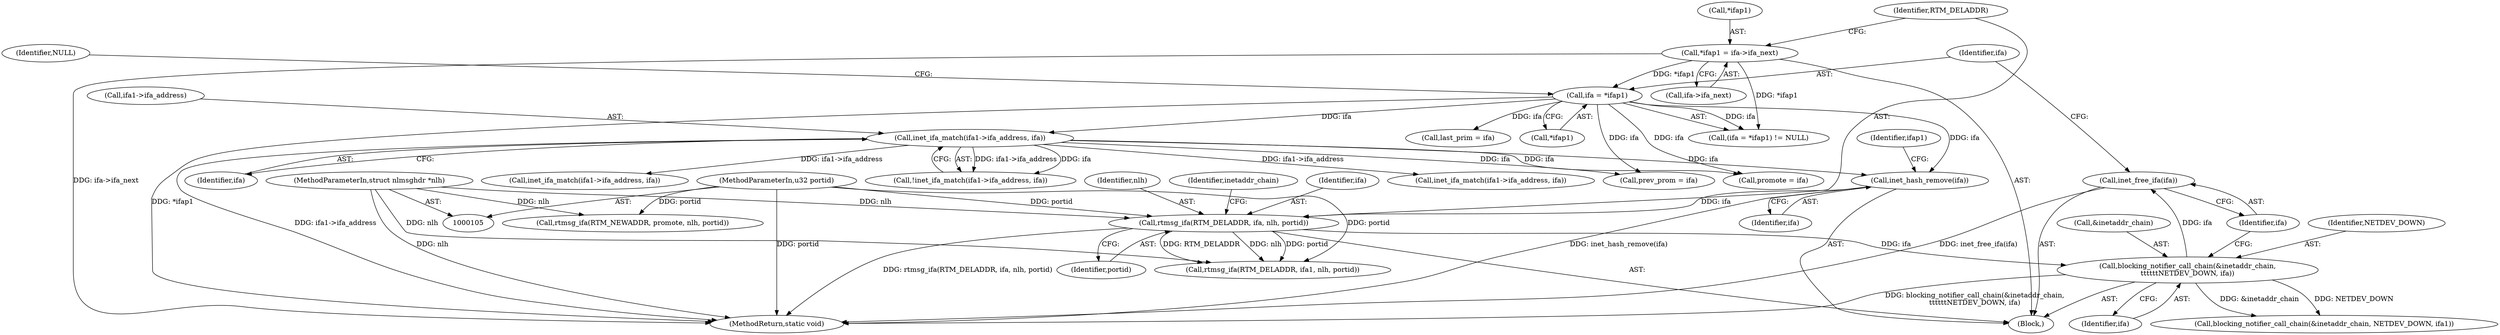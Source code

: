 digraph "0_linux_fbd40ea0180a2d328c5adc61414dc8bab9335ce2@API" {
"1000239" [label="(Call,inet_free_ifa(ifa))"];
"1000234" [label="(Call,blocking_notifier_call_chain(&inetaddr_chain,\n\t\t\t\t\t\tNETDEV_DOWN, ifa))"];
"1000229" [label="(Call,rtmsg_ifa(RTM_DELADDR, ifa, nlh, portid))"];
"1000221" [label="(Call,inet_hash_remove(ifa))"];
"1000201" [label="(Call,inet_ifa_match(ifa1->ifa_address, ifa))"];
"1000160" [label="(Call,ifa = *ifap1)"];
"1000223" [label="(Call,*ifap1 = ifa->ifa_next)"];
"1000109" [label="(MethodParameterIn,struct nlmsghdr *nlh)"];
"1000110" [label="(MethodParameterIn,u32 portid)"];
"1000221" [label="(Call,inet_hash_remove(ifa))"];
"1000289" [label="(Call,blocking_notifier_call_chain(&inetaddr_chain, NETDEV_DOWN, ifa1))"];
"1000373" [label="(MethodReturn,static void)"];
"1000200" [label="(Call,!inet_ifa_match(ifa1->ifa_address, ifa))"];
"1000205" [label="(Identifier,ifa)"];
"1000234" [label="(Call,blocking_notifier_call_chain(&inetaddr_chain,\n\t\t\t\t\t\tNETDEV_DOWN, ifa))"];
"1000361" [label="(Call,inet_ifa_match(ifa1->ifa_address, ifa))"];
"1000238" [label="(Identifier,ifa)"];
"1000226" [label="(Call,ifa->ifa_next)"];
"1000222" [label="(Identifier,ifa)"];
"1000240" [label="(Identifier,ifa)"];
"1000181" [label="(Call,last_prim = ifa)"];
"1000235" [label="(Call,&inetaddr_chain)"];
"1000162" [label="(Call,*ifap1)"];
"1000231" [label="(Identifier,ifa)"];
"1000110" [label="(MethodParameterIn,u32 portid)"];
"1000213" [label="(Call,prev_prom = ifa)"];
"1000233" [label="(Identifier,portid)"];
"1000237" [label="(Identifier,NETDEV_DOWN)"];
"1000202" [label="(Call,ifa1->ifa_address)"];
"1000201" [label="(Call,inet_ifa_match(ifa1->ifa_address, ifa))"];
"1000239" [label="(Call,inet_free_ifa(ifa))"];
"1000223" [label="(Call,*ifap1 = ifa->ifa_next)"];
"1000230" [label="(Identifier,RTM_DELADDR)"];
"1000284" [label="(Call,rtmsg_ifa(RTM_DELADDR, ifa1, nlh, portid))"];
"1000229" [label="(Call,rtmsg_ifa(RTM_DELADDR, ifa, nlh, portid))"];
"1000159" [label="(Call,(ifa = *ifap1) != NULL)"];
"1000224" [label="(Call,*ifap1)"];
"1000161" [label="(Identifier,ifa)"];
"1000164" [label="(Identifier,NULL)"];
"1000330" [label="(Call,rtmsg_ifa(RTM_NEWADDR, promote, nlh, portid))"];
"1000232" [label="(Identifier,nlh)"];
"1000267" [label="(Call,inet_ifa_match(ifa1->ifa_address, ifa))"];
"1000220" [label="(Block,)"];
"1000109" [label="(MethodParameterIn,struct nlmsghdr *nlh)"];
"1000236" [label="(Identifier,inetaddr_chain)"];
"1000160" [label="(Call,ifa = *ifap1)"];
"1000225" [label="(Identifier,ifap1)"];
"1000243" [label="(Call,promote = ifa)"];
"1000239" -> "1000220"  [label="AST: "];
"1000239" -> "1000240"  [label="CFG: "];
"1000240" -> "1000239"  [label="AST: "];
"1000161" -> "1000239"  [label="CFG: "];
"1000239" -> "1000373"  [label="DDG: inet_free_ifa(ifa)"];
"1000234" -> "1000239"  [label="DDG: ifa"];
"1000234" -> "1000220"  [label="AST: "];
"1000234" -> "1000238"  [label="CFG: "];
"1000235" -> "1000234"  [label="AST: "];
"1000237" -> "1000234"  [label="AST: "];
"1000238" -> "1000234"  [label="AST: "];
"1000240" -> "1000234"  [label="CFG: "];
"1000234" -> "1000373"  [label="DDG: blocking_notifier_call_chain(&inetaddr_chain,\n\t\t\t\t\t\tNETDEV_DOWN, ifa)"];
"1000229" -> "1000234"  [label="DDG: ifa"];
"1000234" -> "1000289"  [label="DDG: &inetaddr_chain"];
"1000234" -> "1000289"  [label="DDG: NETDEV_DOWN"];
"1000229" -> "1000220"  [label="AST: "];
"1000229" -> "1000233"  [label="CFG: "];
"1000230" -> "1000229"  [label="AST: "];
"1000231" -> "1000229"  [label="AST: "];
"1000232" -> "1000229"  [label="AST: "];
"1000233" -> "1000229"  [label="AST: "];
"1000236" -> "1000229"  [label="CFG: "];
"1000229" -> "1000373"  [label="DDG: rtmsg_ifa(RTM_DELADDR, ifa, nlh, portid)"];
"1000221" -> "1000229"  [label="DDG: ifa"];
"1000109" -> "1000229"  [label="DDG: nlh"];
"1000110" -> "1000229"  [label="DDG: portid"];
"1000229" -> "1000284"  [label="DDG: RTM_DELADDR"];
"1000229" -> "1000284"  [label="DDG: nlh"];
"1000229" -> "1000284"  [label="DDG: portid"];
"1000221" -> "1000220"  [label="AST: "];
"1000221" -> "1000222"  [label="CFG: "];
"1000222" -> "1000221"  [label="AST: "];
"1000225" -> "1000221"  [label="CFG: "];
"1000221" -> "1000373"  [label="DDG: inet_hash_remove(ifa)"];
"1000201" -> "1000221"  [label="DDG: ifa"];
"1000160" -> "1000221"  [label="DDG: ifa"];
"1000201" -> "1000200"  [label="AST: "];
"1000201" -> "1000205"  [label="CFG: "];
"1000202" -> "1000201"  [label="AST: "];
"1000205" -> "1000201"  [label="AST: "];
"1000200" -> "1000201"  [label="CFG: "];
"1000201" -> "1000373"  [label="DDG: ifa1->ifa_address"];
"1000201" -> "1000200"  [label="DDG: ifa1->ifa_address"];
"1000201" -> "1000200"  [label="DDG: ifa"];
"1000160" -> "1000201"  [label="DDG: ifa"];
"1000201" -> "1000213"  [label="DDG: ifa"];
"1000201" -> "1000243"  [label="DDG: ifa"];
"1000201" -> "1000267"  [label="DDG: ifa1->ifa_address"];
"1000201" -> "1000361"  [label="DDG: ifa1->ifa_address"];
"1000160" -> "1000159"  [label="AST: "];
"1000160" -> "1000162"  [label="CFG: "];
"1000161" -> "1000160"  [label="AST: "];
"1000162" -> "1000160"  [label="AST: "];
"1000164" -> "1000160"  [label="CFG: "];
"1000160" -> "1000373"  [label="DDG: *ifap1"];
"1000160" -> "1000159"  [label="DDG: ifa"];
"1000223" -> "1000160"  [label="DDG: *ifap1"];
"1000160" -> "1000181"  [label="DDG: ifa"];
"1000160" -> "1000213"  [label="DDG: ifa"];
"1000160" -> "1000243"  [label="DDG: ifa"];
"1000223" -> "1000220"  [label="AST: "];
"1000223" -> "1000226"  [label="CFG: "];
"1000224" -> "1000223"  [label="AST: "];
"1000226" -> "1000223"  [label="AST: "];
"1000230" -> "1000223"  [label="CFG: "];
"1000223" -> "1000373"  [label="DDG: ifa->ifa_next"];
"1000223" -> "1000159"  [label="DDG: *ifap1"];
"1000109" -> "1000105"  [label="AST: "];
"1000109" -> "1000373"  [label="DDG: nlh"];
"1000109" -> "1000284"  [label="DDG: nlh"];
"1000109" -> "1000330"  [label="DDG: nlh"];
"1000110" -> "1000105"  [label="AST: "];
"1000110" -> "1000373"  [label="DDG: portid"];
"1000110" -> "1000284"  [label="DDG: portid"];
"1000110" -> "1000330"  [label="DDG: portid"];
}
